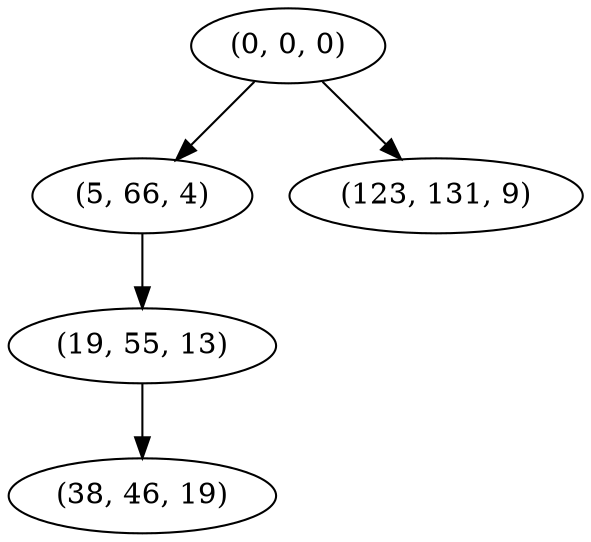 digraph tree {
    "(0, 0, 0)";
    "(5, 66, 4)";
    "(19, 55, 13)";
    "(38, 46, 19)";
    "(123, 131, 9)";
    "(0, 0, 0)" -> "(5, 66, 4)";
    "(0, 0, 0)" -> "(123, 131, 9)";
    "(5, 66, 4)" -> "(19, 55, 13)";
    "(19, 55, 13)" -> "(38, 46, 19)";
}
